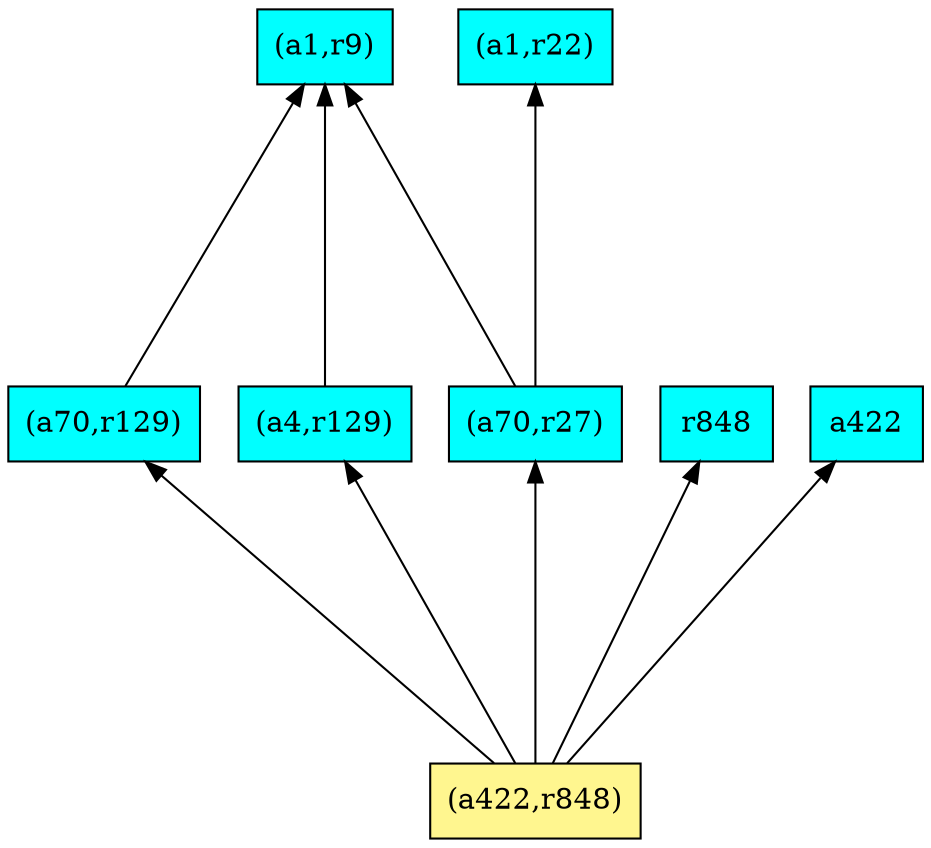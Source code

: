 digraph G {
rankdir=BT;ranksep="2.0";
"(a1,r9)" [shape=record,fillcolor=cyan,style=filled,label="{(a1,r9)}"];
"(a70,r27)" [shape=record,fillcolor=cyan,style=filled,label="{(a70,r27)}"];
"(a70,r129)" [shape=record,fillcolor=cyan,style=filled,label="{(a70,r129)}"];
"(a4,r129)" [shape=record,fillcolor=cyan,style=filled,label="{(a4,r129)}"];
"(a1,r22)" [shape=record,fillcolor=cyan,style=filled,label="{(a1,r22)}"];
"r848" [shape=record,fillcolor=cyan,style=filled,label="{r848}"];
"(a422,r848)" [shape=record,fillcolor=khaki1,style=filled,label="{(a422,r848)}"];
"a422" [shape=record,fillcolor=cyan,style=filled,label="{a422}"];
"(a70,r27)" -> "(a1,r9)"
"(a70,r27)" -> "(a1,r22)"
"(a70,r129)" -> "(a1,r9)"
"(a4,r129)" -> "(a1,r9)"
"(a422,r848)" -> "(a70,r27)"
"(a422,r848)" -> "(a70,r129)"
"(a422,r848)" -> "(a4,r129)"
"(a422,r848)" -> "r848"
"(a422,r848)" -> "a422"
}